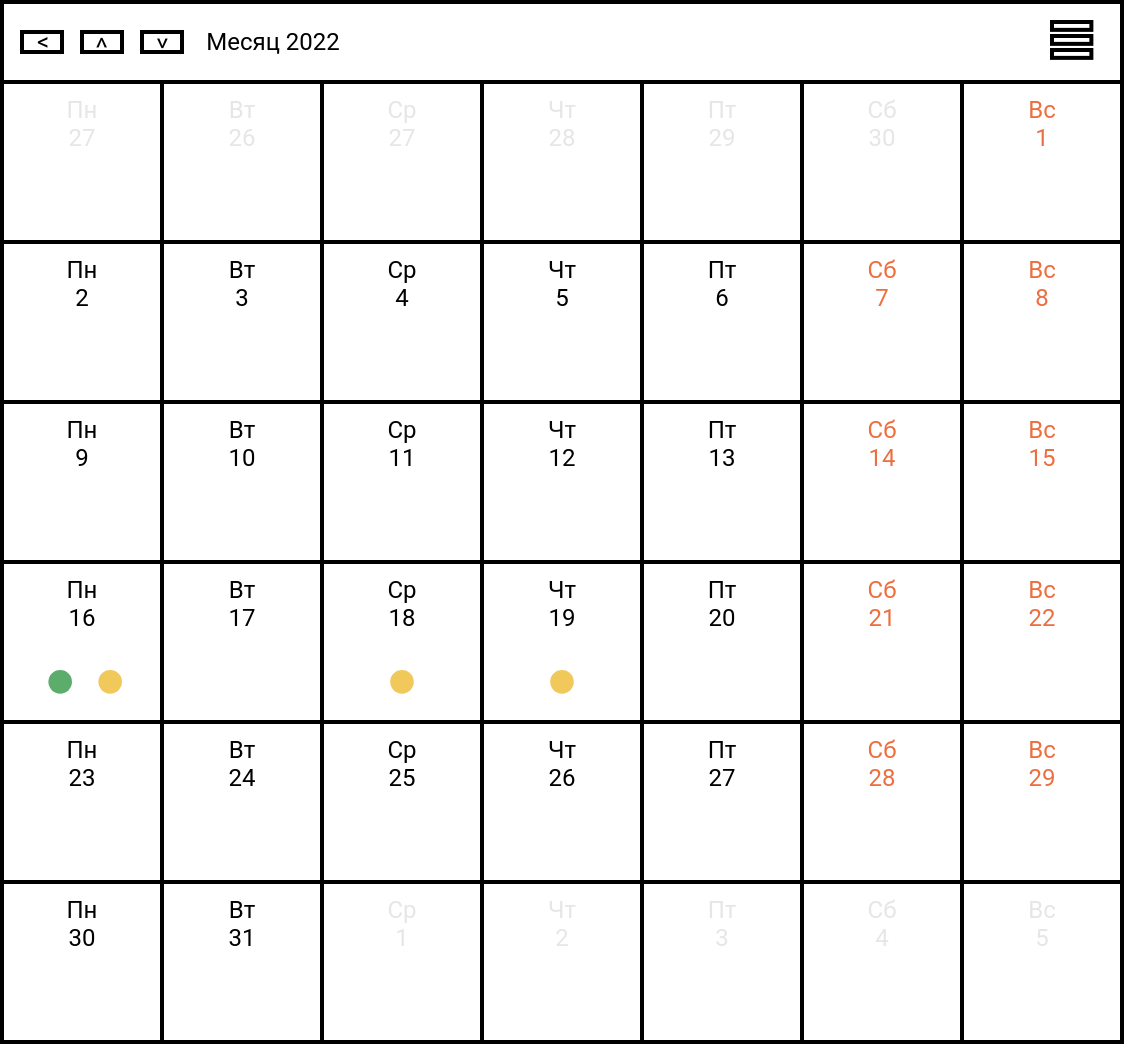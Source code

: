 <mxfile version="20.2.3" type="device"><diagram id="eJmo9DCirHAWKPXTLUJ0" name="Page-1"><mxGraphModel dx="981" dy="597" grid="1" gridSize="10" guides="1" tooltips="1" connect="1" arrows="1" fold="1" page="1" pageScale="1" pageWidth="1169" pageHeight="827" math="0" shadow="0"><root><mxCell id="0"/><mxCell id="1" parent="0"/><mxCell id="DMf6QHwPxJO8wGW6hkP7-1" value="" style="rounded=0;whiteSpace=wrap;html=1;absoluteArcSize=1;arcSize=14;strokeWidth=2;fontFamily=Roboto;fontSource=https%3A%2F%2Ffonts.googleapis.com%2Fcss%3Ffamily%3DRoboto;" parent="1" vertex="1"><mxGeometry x="40" y="80" width="560" height="40" as="geometry"/></mxCell><mxCell id="DMf6QHwPxJO8wGW6hkP7-2" value="Пн&lt;br&gt;27" style="rounded=0;whiteSpace=wrap;html=1;absoluteArcSize=1;arcSize=14;strokeWidth=2;verticalAlign=top;fontFamily=Roboto;fontSource=https%3A%2F%2Ffonts.googleapis.com%2Fcss%3Ffamily%3DRoboto;fontColor=#E6E6E6;" parent="1" vertex="1"><mxGeometry x="40" y="120" width="80" height="80" as="geometry"/></mxCell><mxCell id="DMf6QHwPxJO8wGW6hkP7-3" value="Ср&lt;br&gt;27" style="rounded=0;whiteSpace=wrap;html=1;absoluteArcSize=1;arcSize=14;strokeWidth=2;verticalAlign=top;fontFamily=Roboto;fontSource=https%3A%2F%2Ffonts.googleapis.com%2Fcss%3Ffamily%3DRoboto;fontColor=#E6E6E6;" parent="1" vertex="1"><mxGeometry x="200" y="120" width="80" height="80" as="geometry"/></mxCell><mxCell id="DMf6QHwPxJO8wGW6hkP7-4" value="Вт&lt;br&gt;26" style="rounded=0;whiteSpace=wrap;html=1;absoluteArcSize=1;arcSize=14;strokeWidth=2;verticalAlign=top;fontFamily=Roboto;fontSource=https%3A%2F%2Ffonts.googleapis.com%2Fcss%3Ffamily%3DRoboto;fontColor=#E6E6E6;" parent="1" vertex="1"><mxGeometry x="120" y="120" width="80" height="80" as="geometry"/></mxCell><mxCell id="DMf6QHwPxJO8wGW6hkP7-5" value="Чт&lt;br&gt;28" style="rounded=0;whiteSpace=wrap;html=1;absoluteArcSize=1;arcSize=14;strokeWidth=2;verticalAlign=top;fontFamily=Roboto;fontSource=https%3A%2F%2Ffonts.googleapis.com%2Fcss%3Ffamily%3DRoboto;fontColor=#E6E6E6;" parent="1" vertex="1"><mxGeometry x="280" y="120" width="80" height="80" as="geometry"/></mxCell><mxCell id="DMf6QHwPxJO8wGW6hkP7-6" value="Пт&lt;br&gt;29" style="rounded=0;whiteSpace=wrap;html=1;absoluteArcSize=1;arcSize=14;strokeWidth=2;verticalAlign=top;fontFamily=Roboto;fontSource=https%3A%2F%2Ffonts.googleapis.com%2Fcss%3Ffamily%3DRoboto;fontColor=#E6E6E6;" parent="1" vertex="1"><mxGeometry x="360" y="120" width="80" height="80" as="geometry"/></mxCell><mxCell id="DMf6QHwPxJO8wGW6hkP7-7" value="Сб&lt;br&gt;30" style="rounded=0;whiteSpace=wrap;html=1;absoluteArcSize=1;arcSize=14;strokeWidth=2;verticalAlign=top;fontFamily=Roboto;fontSource=https%3A%2F%2Ffonts.googleapis.com%2Fcss%3Ffamily%3DRoboto;fontColor=#E6E6E6;" parent="1" vertex="1"><mxGeometry x="440" y="120" width="80" height="80" as="geometry"/></mxCell><mxCell id="DMf6QHwPxJO8wGW6hkP7-8" value="Вс&lt;br&gt;1" style="rounded=0;whiteSpace=wrap;html=1;absoluteArcSize=1;arcSize=14;strokeWidth=2;verticalAlign=top;fontFamily=Roboto;fontSource=https%3A%2F%2Ffonts.googleapis.com%2Fcss%3Ffamily%3DRoboto;fontColor=#ee6e3f;" parent="1" vertex="1"><mxGeometry x="520" y="120" width="80" height="80" as="geometry"/></mxCell><mxCell id="DMf6QHwPxJO8wGW6hkP7-9" value="Пн&lt;br&gt;2" style="rounded=0;whiteSpace=wrap;html=1;absoluteArcSize=1;arcSize=14;strokeWidth=2;verticalAlign=top;fontFamily=Roboto;fontSource=https%3A%2F%2Ffonts.googleapis.com%2Fcss%3Ffamily%3DRoboto;" parent="1" vertex="1"><mxGeometry x="40" y="200" width="80" height="80" as="geometry"/></mxCell><mxCell id="DMf6QHwPxJO8wGW6hkP7-10" value="Ср&lt;br&gt;4" style="rounded=0;whiteSpace=wrap;html=1;absoluteArcSize=1;arcSize=14;strokeWidth=2;verticalAlign=top;fontFamily=Roboto;fontSource=https%3A%2F%2Ffonts.googleapis.com%2Fcss%3Ffamily%3DRoboto;" parent="1" vertex="1"><mxGeometry x="200" y="200" width="80" height="80" as="geometry"/></mxCell><mxCell id="DMf6QHwPxJO8wGW6hkP7-11" value="Вт&lt;br&gt;3" style="rounded=0;whiteSpace=wrap;html=1;absoluteArcSize=1;arcSize=14;strokeWidth=2;verticalAlign=top;fontFamily=Roboto;fontSource=https%3A%2F%2Ffonts.googleapis.com%2Fcss%3Ffamily%3DRoboto;" parent="1" vertex="1"><mxGeometry x="120" y="200" width="80" height="80" as="geometry"/></mxCell><mxCell id="DMf6QHwPxJO8wGW6hkP7-12" value="Чт&lt;br&gt;5" style="rounded=0;whiteSpace=wrap;html=1;absoluteArcSize=1;arcSize=14;strokeWidth=2;verticalAlign=top;fontFamily=Roboto;fontSource=https%3A%2F%2Ffonts.googleapis.com%2Fcss%3Ffamily%3DRoboto;" parent="1" vertex="1"><mxGeometry x="280" y="200" width="80" height="80" as="geometry"/></mxCell><mxCell id="DMf6QHwPxJO8wGW6hkP7-13" value="Пт&lt;br&gt;6" style="rounded=0;whiteSpace=wrap;html=1;absoluteArcSize=1;arcSize=14;strokeWidth=2;verticalAlign=top;fontFamily=Roboto;fontSource=https%3A%2F%2Ffonts.googleapis.com%2Fcss%3Ffamily%3DRoboto;" parent="1" vertex="1"><mxGeometry x="360" y="200" width="80" height="80" as="geometry"/></mxCell><mxCell id="DMf6QHwPxJO8wGW6hkP7-14" value="Сб&lt;br&gt;7" style="rounded=0;whiteSpace=wrap;html=1;absoluteArcSize=1;arcSize=14;strokeWidth=2;verticalAlign=top;fontFamily=Roboto;fontSource=https%3A%2F%2Ffonts.googleapis.com%2Fcss%3Ffamily%3DRoboto;fontColor=#ee6e3f;" parent="1" vertex="1"><mxGeometry x="440" y="200" width="80" height="80" as="geometry"/></mxCell><mxCell id="DMf6QHwPxJO8wGW6hkP7-15" value="Вс&lt;br&gt;8" style="rounded=0;whiteSpace=wrap;html=1;absoluteArcSize=1;arcSize=14;strokeWidth=2;verticalAlign=top;fontFamily=Roboto;fontSource=https%3A%2F%2Ffonts.googleapis.com%2Fcss%3Ffamily%3DRoboto;fontColor=#ee6e3f;" parent="1" vertex="1"><mxGeometry x="520" y="200" width="80" height="80" as="geometry"/></mxCell><mxCell id="DMf6QHwPxJO8wGW6hkP7-16" value="Пн&lt;br&gt;9" style="rounded=0;whiteSpace=wrap;html=1;absoluteArcSize=1;arcSize=14;strokeWidth=2;verticalAlign=top;fontFamily=Roboto;fontSource=https%3A%2F%2Ffonts.googleapis.com%2Fcss%3Ffamily%3DRoboto;" parent="1" vertex="1"><mxGeometry x="40" y="280" width="80" height="80" as="geometry"/></mxCell><mxCell id="DMf6QHwPxJO8wGW6hkP7-17" value="Ср&lt;br&gt;11" style="rounded=0;whiteSpace=wrap;html=1;absoluteArcSize=1;arcSize=14;strokeWidth=2;verticalAlign=top;fontFamily=Roboto;fontSource=https%3A%2F%2Ffonts.googleapis.com%2Fcss%3Ffamily%3DRoboto;" parent="1" vertex="1"><mxGeometry x="200" y="280" width="80" height="80" as="geometry"/></mxCell><mxCell id="DMf6QHwPxJO8wGW6hkP7-18" value="Вт&lt;br&gt;10" style="rounded=0;whiteSpace=wrap;html=1;absoluteArcSize=1;arcSize=14;strokeWidth=2;verticalAlign=top;fontFamily=Roboto;fontSource=https%3A%2F%2Ffonts.googleapis.com%2Fcss%3Ffamily%3DRoboto;" parent="1" vertex="1"><mxGeometry x="120" y="280" width="80" height="80" as="geometry"/></mxCell><mxCell id="DMf6QHwPxJO8wGW6hkP7-19" value="Чт&lt;br&gt;12" style="rounded=0;whiteSpace=wrap;html=1;absoluteArcSize=1;arcSize=14;strokeWidth=2;verticalAlign=top;fontFamily=Roboto;fontSource=https%3A%2F%2Ffonts.googleapis.com%2Fcss%3Ffamily%3DRoboto;" parent="1" vertex="1"><mxGeometry x="280" y="280" width="80" height="80" as="geometry"/></mxCell><mxCell id="DMf6QHwPxJO8wGW6hkP7-20" value="Пт&lt;br&gt;13" style="rounded=0;whiteSpace=wrap;html=1;absoluteArcSize=1;arcSize=14;strokeWidth=2;verticalAlign=top;fontFamily=Roboto;fontSource=https%3A%2F%2Ffonts.googleapis.com%2Fcss%3Ffamily%3DRoboto;" parent="1" vertex="1"><mxGeometry x="360" y="280" width="80" height="80" as="geometry"/></mxCell><mxCell id="DMf6QHwPxJO8wGW6hkP7-21" value="Сб&lt;br&gt;14" style="rounded=0;whiteSpace=wrap;html=1;absoluteArcSize=1;arcSize=14;strokeWidth=2;verticalAlign=top;fontFamily=Roboto;fontSource=https%3A%2F%2Ffonts.googleapis.com%2Fcss%3Ffamily%3DRoboto;fontColor=#ee6e3f;" parent="1" vertex="1"><mxGeometry x="440" y="280" width="80" height="80" as="geometry"/></mxCell><mxCell id="DMf6QHwPxJO8wGW6hkP7-22" value="Вс&lt;br&gt;15" style="rounded=0;whiteSpace=wrap;html=1;absoluteArcSize=1;arcSize=14;strokeWidth=2;verticalAlign=top;fontFamily=Roboto;fontSource=https%3A%2F%2Ffonts.googleapis.com%2Fcss%3Ffamily%3DRoboto;fontColor=#ee6e3f;" parent="1" vertex="1"><mxGeometry x="520" y="280" width="80" height="80" as="geometry"/></mxCell><mxCell id="DMf6QHwPxJO8wGW6hkP7-23" value="Пн&lt;br&gt;16" style="rounded=0;whiteSpace=wrap;html=1;absoluteArcSize=1;arcSize=14;strokeWidth=2;verticalAlign=top;fontFamily=Roboto;fontSource=https%3A%2F%2Ffonts.googleapis.com%2Fcss%3Ffamily%3DRoboto;" parent="1" vertex="1"><mxGeometry x="40" y="360" width="80" height="80" as="geometry"/></mxCell><mxCell id="DMf6QHwPxJO8wGW6hkP7-24" value="Ср&lt;br&gt;18" style="rounded=0;whiteSpace=wrap;html=1;absoluteArcSize=1;arcSize=14;strokeWidth=2;verticalAlign=top;fontFamily=Roboto;fontSource=https%3A%2F%2Ffonts.googleapis.com%2Fcss%3Ffamily%3DRoboto;" parent="1" vertex="1"><mxGeometry x="200" y="360" width="80" height="80" as="geometry"/></mxCell><mxCell id="DMf6QHwPxJO8wGW6hkP7-25" value="Вт&lt;br&gt;17" style="rounded=0;whiteSpace=wrap;html=1;absoluteArcSize=1;arcSize=14;strokeWidth=2;verticalAlign=top;fontFamily=Roboto;fontSource=https%3A%2F%2Ffonts.googleapis.com%2Fcss%3Ffamily%3DRoboto;" parent="1" vertex="1"><mxGeometry x="120" y="360" width="80" height="80" as="geometry"/></mxCell><mxCell id="DMf6QHwPxJO8wGW6hkP7-26" value="Чт&lt;br&gt;19" style="rounded=0;whiteSpace=wrap;html=1;absoluteArcSize=1;arcSize=14;strokeWidth=2;verticalAlign=top;fontFamily=Roboto;fontSource=https%3A%2F%2Ffonts.googleapis.com%2Fcss%3Ffamily%3DRoboto;" parent="1" vertex="1"><mxGeometry x="280" y="360" width="80" height="80" as="geometry"/></mxCell><mxCell id="DMf6QHwPxJO8wGW6hkP7-27" value="Пт&lt;br&gt;20" style="rounded=0;whiteSpace=wrap;html=1;absoluteArcSize=1;arcSize=14;strokeWidth=2;verticalAlign=top;fontFamily=Roboto;fontSource=https%3A%2F%2Ffonts.googleapis.com%2Fcss%3Ffamily%3DRoboto;" parent="1" vertex="1"><mxGeometry x="360" y="360" width="80" height="80" as="geometry"/></mxCell><mxCell id="DMf6QHwPxJO8wGW6hkP7-28" value="Сб&lt;br&gt;21" style="rounded=0;whiteSpace=wrap;html=1;absoluteArcSize=1;arcSize=14;strokeWidth=2;verticalAlign=top;fontFamily=Roboto;fontSource=https%3A%2F%2Ffonts.googleapis.com%2Fcss%3Ffamily%3DRoboto;fontColor=#ee6e3f;" parent="1" vertex="1"><mxGeometry x="440" y="360" width="80" height="80" as="geometry"/></mxCell><mxCell id="DMf6QHwPxJO8wGW6hkP7-29" value="Вс&lt;br&gt;22" style="rounded=0;whiteSpace=wrap;html=1;absoluteArcSize=1;arcSize=14;strokeWidth=2;verticalAlign=top;fontFamily=Roboto;fontSource=https%3A%2F%2Ffonts.googleapis.com%2Fcss%3Ffamily%3DRoboto;fontColor=#ee6e3f;" parent="1" vertex="1"><mxGeometry x="520" y="360" width="80" height="80" as="geometry"/></mxCell><mxCell id="DMf6QHwPxJO8wGW6hkP7-30" value="Пн&lt;br&gt;23" style="rounded=0;whiteSpace=wrap;html=1;absoluteArcSize=1;arcSize=14;strokeWidth=2;verticalAlign=top;fontFamily=Roboto;fontSource=https%3A%2F%2Ffonts.googleapis.com%2Fcss%3Ffamily%3DRoboto;" parent="1" vertex="1"><mxGeometry x="40" y="440" width="80" height="80" as="geometry"/></mxCell><mxCell id="DMf6QHwPxJO8wGW6hkP7-31" value="Ср&lt;br&gt;25" style="rounded=0;whiteSpace=wrap;html=1;absoluteArcSize=1;arcSize=14;strokeWidth=2;verticalAlign=top;fontFamily=Roboto;fontSource=https%3A%2F%2Ffonts.googleapis.com%2Fcss%3Ffamily%3DRoboto;" parent="1" vertex="1"><mxGeometry x="200" y="440" width="80" height="80" as="geometry"/></mxCell><mxCell id="DMf6QHwPxJO8wGW6hkP7-32" value="Вт&lt;br&gt;24" style="rounded=0;whiteSpace=wrap;html=1;absoluteArcSize=1;arcSize=14;strokeWidth=2;verticalAlign=top;fontFamily=Roboto;fontSource=https%3A%2F%2Ffonts.googleapis.com%2Fcss%3Ffamily%3DRoboto;" parent="1" vertex="1"><mxGeometry x="120" y="440" width="80" height="80" as="geometry"/></mxCell><mxCell id="DMf6QHwPxJO8wGW6hkP7-33" value="Чт&lt;br&gt;26" style="rounded=0;whiteSpace=wrap;html=1;absoluteArcSize=1;arcSize=14;strokeWidth=2;verticalAlign=top;fontFamily=Roboto;fontSource=https%3A%2F%2Ffonts.googleapis.com%2Fcss%3Ffamily%3DRoboto;" parent="1" vertex="1"><mxGeometry x="280" y="440" width="80" height="80" as="geometry"/></mxCell><mxCell id="DMf6QHwPxJO8wGW6hkP7-34" value="Пт&lt;br&gt;27" style="rounded=0;whiteSpace=wrap;html=1;absoluteArcSize=1;arcSize=14;strokeWidth=2;verticalAlign=top;fontFamily=Roboto;fontSource=https%3A%2F%2Ffonts.googleapis.com%2Fcss%3Ffamily%3DRoboto;" parent="1" vertex="1"><mxGeometry x="360" y="440" width="80" height="80" as="geometry"/></mxCell><mxCell id="DMf6QHwPxJO8wGW6hkP7-35" value="Сб&lt;br&gt;28" style="rounded=0;whiteSpace=wrap;html=1;absoluteArcSize=1;arcSize=14;strokeWidth=2;verticalAlign=top;fontFamily=Roboto;fontSource=https%3A%2F%2Ffonts.googleapis.com%2Fcss%3Ffamily%3DRoboto;fontColor=#ee6e3f;" parent="1" vertex="1"><mxGeometry x="440" y="440" width="80" height="80" as="geometry"/></mxCell><mxCell id="DMf6QHwPxJO8wGW6hkP7-36" value="Вс&lt;br&gt;29" style="rounded=0;whiteSpace=wrap;html=1;absoluteArcSize=1;arcSize=14;strokeWidth=2;verticalAlign=top;fontFamily=Roboto;fontSource=https%3A%2F%2Ffonts.googleapis.com%2Fcss%3Ffamily%3DRoboto;fontColor=#ee6e3f;" parent="1" vertex="1"><mxGeometry x="520" y="440" width="80" height="80" as="geometry"/></mxCell><mxCell id="DMf6QHwPxJO8wGW6hkP7-37" value="Пн&lt;br&gt;30" style="rounded=0;whiteSpace=wrap;html=1;absoluteArcSize=1;arcSize=14;strokeWidth=2;verticalAlign=top;fontFamily=Roboto;fontSource=https%3A%2F%2Ffonts.googleapis.com%2Fcss%3Ffamily%3DRoboto;" parent="1" vertex="1"><mxGeometry x="40" y="520" width="80" height="80" as="geometry"/></mxCell><mxCell id="DMf6QHwPxJO8wGW6hkP7-38" value="Ср&lt;br&gt;1" style="rounded=0;whiteSpace=wrap;html=1;absoluteArcSize=1;arcSize=14;strokeWidth=2;verticalAlign=top;fontFamily=Roboto;fontSource=https%3A%2F%2Ffonts.googleapis.com%2Fcss%3Ffamily%3DRoboto;fontColor=#E6E6E6;" parent="1" vertex="1"><mxGeometry x="200" y="520" width="80" height="80" as="geometry"/></mxCell><mxCell id="DMf6QHwPxJO8wGW6hkP7-39" value="Вт&lt;br&gt;31" style="rounded=0;whiteSpace=wrap;html=1;absoluteArcSize=1;arcSize=14;strokeWidth=2;verticalAlign=top;fontFamily=Roboto;fontSource=https%3A%2F%2Ffonts.googleapis.com%2Fcss%3Ffamily%3DRoboto;" parent="1" vertex="1"><mxGeometry x="120" y="520" width="80" height="80" as="geometry"/></mxCell><mxCell id="DMf6QHwPxJO8wGW6hkP7-40" value="Чт&lt;br&gt;2" style="rounded=0;whiteSpace=wrap;html=1;absoluteArcSize=1;arcSize=14;strokeWidth=2;verticalAlign=top;fontFamily=Roboto;fontSource=https%3A%2F%2Ffonts.googleapis.com%2Fcss%3Ffamily%3DRoboto;fontColor=#E6E6E6;" parent="1" vertex="1"><mxGeometry x="280" y="520" width="80" height="80" as="geometry"/></mxCell><mxCell id="DMf6QHwPxJO8wGW6hkP7-41" value="Пт&lt;br&gt;3" style="rounded=0;whiteSpace=wrap;html=1;absoluteArcSize=1;arcSize=14;strokeWidth=2;verticalAlign=top;fontFamily=Roboto;fontSource=https%3A%2F%2Ffonts.googleapis.com%2Fcss%3Ffamily%3DRoboto;fontColor=#E6E6E6;" parent="1" vertex="1"><mxGeometry x="360" y="520" width="80" height="80" as="geometry"/></mxCell><mxCell id="DMf6QHwPxJO8wGW6hkP7-42" value="Сб&lt;br&gt;4" style="rounded=0;whiteSpace=wrap;html=1;absoluteArcSize=1;arcSize=14;strokeWidth=2;verticalAlign=top;fontFamily=Roboto;fontSource=https%3A%2F%2Ffonts.googleapis.com%2Fcss%3Ffamily%3DRoboto;fontColor=#E6E6E6;" parent="1" vertex="1"><mxGeometry x="440" y="520" width="80" height="80" as="geometry"/></mxCell><mxCell id="DMf6QHwPxJO8wGW6hkP7-43" value="Вс&lt;br&gt;5" style="rounded=0;whiteSpace=wrap;html=1;absoluteArcSize=1;arcSize=14;strokeWidth=2;verticalAlign=top;fontFamily=Roboto;fontSource=https%3A%2F%2Ffonts.googleapis.com%2Fcss%3Ffamily%3DRoboto;fontColor=#E6E6E6;" parent="1" vertex="1"><mxGeometry x="520" y="520" width="80" height="80" as="geometry"/></mxCell><mxCell id="DMf6QHwPxJO8wGW6hkP7-46" value="" style="rounded=0;whiteSpace=wrap;html=1;absoluteArcSize=1;arcSize=14;strokeWidth=2;fontFamily=Roboto;fontSource=https%3A%2F%2Ffonts.googleapis.com%2Fcss%3Ffamily%3DRoboto;" parent="1" vertex="1"><mxGeometry x="80" y="95" width="20" height="10" as="geometry"/></mxCell><mxCell id="DMf6QHwPxJO8wGW6hkP7-47" value="" style="rounded=0;whiteSpace=wrap;html=1;absoluteArcSize=1;arcSize=14;strokeWidth=2;fontFamily=Roboto;fontSource=https%3A%2F%2Ffonts.googleapis.com%2Fcss%3Ffamily%3DRoboto;" parent="1" vertex="1"><mxGeometry x="110" y="95" width="20" height="10" as="geometry"/></mxCell><mxCell id="DMf6QHwPxJO8wGW6hkP7-48" value="Месяц 2022" style="text;html=1;align=center;verticalAlign=middle;resizable=0;points=[];autosize=1;strokeColor=none;fillColor=none;fontFamily=Roboto;fontSource=https%3A%2F%2Ffonts.googleapis.com%2Fcss%3Ffamily%3DRoboto;" parent="1" vertex="1"><mxGeometry x="130" y="85" width="90" height="30" as="geometry"/></mxCell><mxCell id="DMf6QHwPxJO8wGW6hkP7-51" value="" style="rounded=0;whiteSpace=wrap;html=1;absoluteArcSize=1;arcSize=14;strokeWidth=2;fontFamily=Roboto;fontSource=https%3A%2F%2Ffonts.googleapis.com%2Fcss%3Ffamily%3DRoboto;" parent="1" vertex="1"><mxGeometry x="50" y="95" width="20" height="10" as="geometry"/></mxCell><mxCell id="DMf6QHwPxJO8wGW6hkP7-52" value="&amp;lt;" style="text;html=1;align=center;verticalAlign=middle;resizable=0;points=[];autosize=1;strokeColor=none;fillColor=none;fontSize=12;fontFamily=Roboto;fontSource=https%3A%2F%2Ffonts.googleapis.com%2Fcss%3Ffamily%3DRoboto;" parent="1" vertex="1"><mxGeometry x="45" y="85" width="30" height="30" as="geometry"/></mxCell><mxCell id="DMf6QHwPxJO8wGW6hkP7-53" value="&amp;lt;" style="text;html=1;align=center;verticalAlign=middle;resizable=0;points=[];autosize=1;strokeColor=none;fillColor=none;fontSize=12;flipV=0;flipH=0;rotation=90;fontFamily=Roboto;fontSource=https%3A%2F%2Ffonts.googleapis.com%2Fcss%3Ffamily%3DRoboto;" parent="1" vertex="1"><mxGeometry x="75" y="85" width="30" height="30" as="geometry"/></mxCell><mxCell id="DMf6QHwPxJO8wGW6hkP7-54" value="&amp;lt;" style="text;html=1;align=center;verticalAlign=middle;resizable=0;points=[];autosize=1;strokeColor=none;fillColor=none;fontSize=12;flipV=0;flipH=0;rotation=270;fontFamily=Roboto;fontSource=https%3A%2F%2Ffonts.googleapis.com%2Fcss%3Ffamily%3DRoboto;" parent="1" vertex="1"><mxGeometry x="105" y="86" width="30" height="30" as="geometry"/></mxCell><mxCell id="DMf6QHwPxJO8wGW6hkP7-58" value="" style="group;fontFamily=Roboto;fontSource=https%3A%2F%2Ffonts.googleapis.com%2Fcss%3Ffamily%3DRoboto;" parent="1" vertex="1" connectable="0"><mxGeometry x="565" y="90" width="19.685" height="17.937" as="geometry"/></mxCell><mxCell id="DMf6QHwPxJO8wGW6hkP7-50" value="" style="rounded=0;whiteSpace=wrap;html=1;absoluteArcSize=1;arcSize=14;strokeWidth=2;fontFamily=Roboto;fontSource=https%3A%2F%2Ffonts.googleapis.com%2Fcss%3Ffamily%3DRoboto;" parent="DMf6QHwPxJO8wGW6hkP7-58" vertex="1"><mxGeometry width="19.685" height="3.937" as="geometry"/></mxCell><mxCell id="DMf6QHwPxJO8wGW6hkP7-55" value="" style="rounded=0;whiteSpace=wrap;html=1;absoluteArcSize=1;arcSize=14;strokeWidth=2;fontFamily=Roboto;fontSource=https%3A%2F%2Ffonts.googleapis.com%2Fcss%3Ffamily%3DRoboto;" parent="DMf6QHwPxJO8wGW6hkP7-58" vertex="1"><mxGeometry y="7" width="19.685" height="3.937" as="geometry"/></mxCell><mxCell id="DMf6QHwPxJO8wGW6hkP7-57" value="" style="rounded=0;whiteSpace=wrap;html=1;absoluteArcSize=1;arcSize=14;strokeWidth=2;fontFamily=Roboto;fontSource=https%3A%2F%2Ffonts.googleapis.com%2Fcss%3Ffamily%3DRoboto;" parent="DMf6QHwPxJO8wGW6hkP7-58" vertex="1"><mxGeometry y="14" width="19.685" height="3.937" as="geometry"/></mxCell><mxCell id="GyayOzwEZbVpTPPoDmkU-3" value="" style="ellipse;whiteSpace=wrap;html=1;aspect=fixed;fillColor=#f1c95b;strokeColor=none;" vertex="1" parent="1"><mxGeometry x="234.09" y="414" width="11.811" height="11.82" as="geometry"/></mxCell><mxCell id="GyayOzwEZbVpTPPoDmkU-4" value="" style="ellipse;whiteSpace=wrap;html=1;aspect=fixed;fillColor=#f1c95b;strokeColor=none;" vertex="1" parent="1"><mxGeometry x="314.09" y="414" width="11.811" height="11.82" as="geometry"/></mxCell><mxCell id="GyayOzwEZbVpTPPoDmkU-5" value="" style="ellipse;whiteSpace=wrap;html=1;aspect=fixed;fillColor=#f1c95b;strokeColor=none;" vertex="1" parent="1"><mxGeometry x="88.19" y="414" width="11.811" height="11.82" as="geometry"/></mxCell><mxCell id="GyayOzwEZbVpTPPoDmkU-6" value="" style="ellipse;whiteSpace=wrap;html=1;aspect=fixed;fillColor=#5CAD6C;strokeColor=none;" vertex="1" parent="1"><mxGeometry x="63.19" y="414" width="11.811" height="11.82" as="geometry"/></mxCell></root></mxGraphModel></diagram></mxfile>
